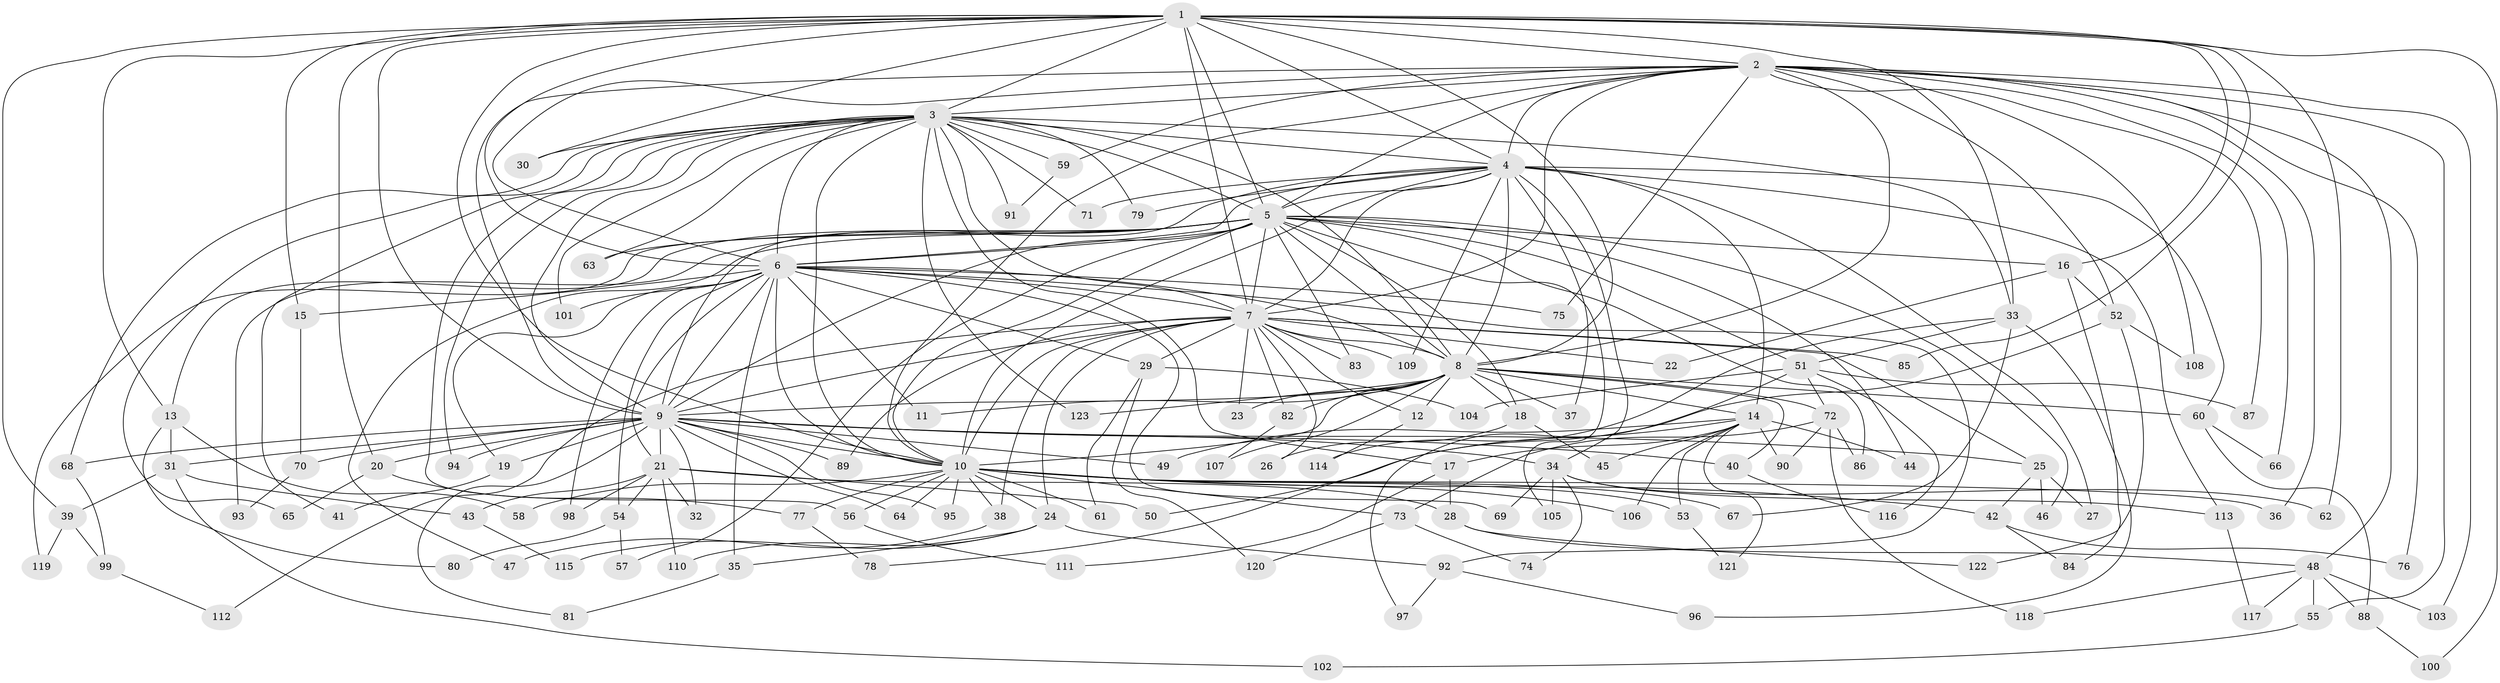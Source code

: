 // coarse degree distribution, {19: 0.020833333333333332, 30: 0.010416666666666666, 28: 0.010416666666666666, 20: 0.020833333333333332, 18: 0.010416666666666666, 21: 0.010416666666666666, 2: 0.5729166666666666, 3: 0.10416666666666667, 11: 0.020833333333333332, 4: 0.08333333333333333, 5: 0.052083333333333336, 6: 0.052083333333333336, 8: 0.010416666666666666, 7: 0.010416666666666666, 1: 0.010416666666666666}
// Generated by graph-tools (version 1.1) at 2025/23/03/03/25 07:23:44]
// undirected, 123 vertices, 271 edges
graph export_dot {
graph [start="1"]
  node [color=gray90,style=filled];
  1;
  2;
  3;
  4;
  5;
  6;
  7;
  8;
  9;
  10;
  11;
  12;
  13;
  14;
  15;
  16;
  17;
  18;
  19;
  20;
  21;
  22;
  23;
  24;
  25;
  26;
  27;
  28;
  29;
  30;
  31;
  32;
  33;
  34;
  35;
  36;
  37;
  38;
  39;
  40;
  41;
  42;
  43;
  44;
  45;
  46;
  47;
  48;
  49;
  50;
  51;
  52;
  53;
  54;
  55;
  56;
  57;
  58;
  59;
  60;
  61;
  62;
  63;
  64;
  65;
  66;
  67;
  68;
  69;
  70;
  71;
  72;
  73;
  74;
  75;
  76;
  77;
  78;
  79;
  80;
  81;
  82;
  83;
  84;
  85;
  86;
  87;
  88;
  89;
  90;
  91;
  92;
  93;
  94;
  95;
  96;
  97;
  98;
  99;
  100;
  101;
  102;
  103;
  104;
  105;
  106;
  107;
  108;
  109;
  110;
  111;
  112;
  113;
  114;
  115;
  116;
  117;
  118;
  119;
  120;
  121;
  122;
  123;
  1 -- 2;
  1 -- 3;
  1 -- 4;
  1 -- 5;
  1 -- 6;
  1 -- 7;
  1 -- 8;
  1 -- 9;
  1 -- 10;
  1 -- 13;
  1 -- 15;
  1 -- 16;
  1 -- 20;
  1 -- 30;
  1 -- 33;
  1 -- 39;
  1 -- 62;
  1 -- 85;
  1 -- 100;
  2 -- 3;
  2 -- 4;
  2 -- 5;
  2 -- 6;
  2 -- 7;
  2 -- 8;
  2 -- 9;
  2 -- 10;
  2 -- 36;
  2 -- 48;
  2 -- 52;
  2 -- 55;
  2 -- 59;
  2 -- 66;
  2 -- 75;
  2 -- 76;
  2 -- 87;
  2 -- 103;
  2 -- 108;
  3 -- 4;
  3 -- 5;
  3 -- 6;
  3 -- 7;
  3 -- 8;
  3 -- 9;
  3 -- 10;
  3 -- 17;
  3 -- 30;
  3 -- 33;
  3 -- 41;
  3 -- 56;
  3 -- 59;
  3 -- 63;
  3 -- 65;
  3 -- 68;
  3 -- 71;
  3 -- 79;
  3 -- 91;
  3 -- 94;
  3 -- 101;
  3 -- 123;
  4 -- 5;
  4 -- 6;
  4 -- 7;
  4 -- 8;
  4 -- 9;
  4 -- 10;
  4 -- 14;
  4 -- 27;
  4 -- 34;
  4 -- 37;
  4 -- 60;
  4 -- 71;
  4 -- 79;
  4 -- 109;
  4 -- 113;
  5 -- 6;
  5 -- 7;
  5 -- 8;
  5 -- 9;
  5 -- 10;
  5 -- 13;
  5 -- 16;
  5 -- 18;
  5 -- 44;
  5 -- 46;
  5 -- 47;
  5 -- 51;
  5 -- 57;
  5 -- 63;
  5 -- 83;
  5 -- 86;
  5 -- 93;
  5 -- 105;
  5 -- 119;
  6 -- 7;
  6 -- 8;
  6 -- 9;
  6 -- 10;
  6 -- 11;
  6 -- 15;
  6 -- 19;
  6 -- 21;
  6 -- 29;
  6 -- 35;
  6 -- 54;
  6 -- 69;
  6 -- 75;
  6 -- 92;
  6 -- 98;
  6 -- 101;
  7 -- 8;
  7 -- 9;
  7 -- 10;
  7 -- 12;
  7 -- 22;
  7 -- 23;
  7 -- 24;
  7 -- 25;
  7 -- 26;
  7 -- 29;
  7 -- 38;
  7 -- 82;
  7 -- 83;
  7 -- 85;
  7 -- 89;
  7 -- 109;
  7 -- 112;
  8 -- 9;
  8 -- 10;
  8 -- 11;
  8 -- 12;
  8 -- 14;
  8 -- 18;
  8 -- 23;
  8 -- 37;
  8 -- 40;
  8 -- 60;
  8 -- 72;
  8 -- 82;
  8 -- 107;
  8 -- 123;
  9 -- 10;
  9 -- 19;
  9 -- 20;
  9 -- 21;
  9 -- 25;
  9 -- 31;
  9 -- 32;
  9 -- 34;
  9 -- 40;
  9 -- 49;
  9 -- 64;
  9 -- 68;
  9 -- 70;
  9 -- 81;
  9 -- 89;
  9 -- 94;
  9 -- 95;
  10 -- 24;
  10 -- 36;
  10 -- 38;
  10 -- 42;
  10 -- 53;
  10 -- 56;
  10 -- 58;
  10 -- 61;
  10 -- 64;
  10 -- 67;
  10 -- 73;
  10 -- 77;
  10 -- 95;
  10 -- 106;
  12 -- 114;
  13 -- 31;
  13 -- 58;
  13 -- 80;
  14 -- 17;
  14 -- 44;
  14 -- 45;
  14 -- 49;
  14 -- 50;
  14 -- 53;
  14 -- 90;
  14 -- 106;
  14 -- 121;
  15 -- 70;
  16 -- 22;
  16 -- 52;
  16 -- 84;
  17 -- 28;
  17 -- 111;
  18 -- 26;
  18 -- 45;
  19 -- 41;
  20 -- 65;
  20 -- 77;
  21 -- 28;
  21 -- 32;
  21 -- 43;
  21 -- 50;
  21 -- 54;
  21 -- 98;
  21 -- 110;
  24 -- 35;
  24 -- 92;
  24 -- 110;
  24 -- 115;
  25 -- 27;
  25 -- 42;
  25 -- 46;
  28 -- 48;
  28 -- 122;
  29 -- 61;
  29 -- 104;
  29 -- 120;
  31 -- 39;
  31 -- 43;
  31 -- 102;
  33 -- 51;
  33 -- 67;
  33 -- 96;
  33 -- 114;
  34 -- 62;
  34 -- 69;
  34 -- 74;
  34 -- 105;
  34 -- 113;
  35 -- 81;
  38 -- 47;
  39 -- 99;
  39 -- 119;
  40 -- 116;
  42 -- 76;
  42 -- 84;
  43 -- 115;
  48 -- 55;
  48 -- 88;
  48 -- 103;
  48 -- 117;
  48 -- 118;
  51 -- 72;
  51 -- 87;
  51 -- 97;
  51 -- 104;
  51 -- 116;
  52 -- 78;
  52 -- 108;
  52 -- 122;
  53 -- 121;
  54 -- 57;
  54 -- 80;
  55 -- 102;
  56 -- 111;
  59 -- 91;
  60 -- 66;
  60 -- 88;
  68 -- 99;
  70 -- 93;
  72 -- 73;
  72 -- 86;
  72 -- 90;
  72 -- 118;
  73 -- 74;
  73 -- 120;
  77 -- 78;
  82 -- 107;
  88 -- 100;
  92 -- 96;
  92 -- 97;
  99 -- 112;
  113 -- 117;
}
